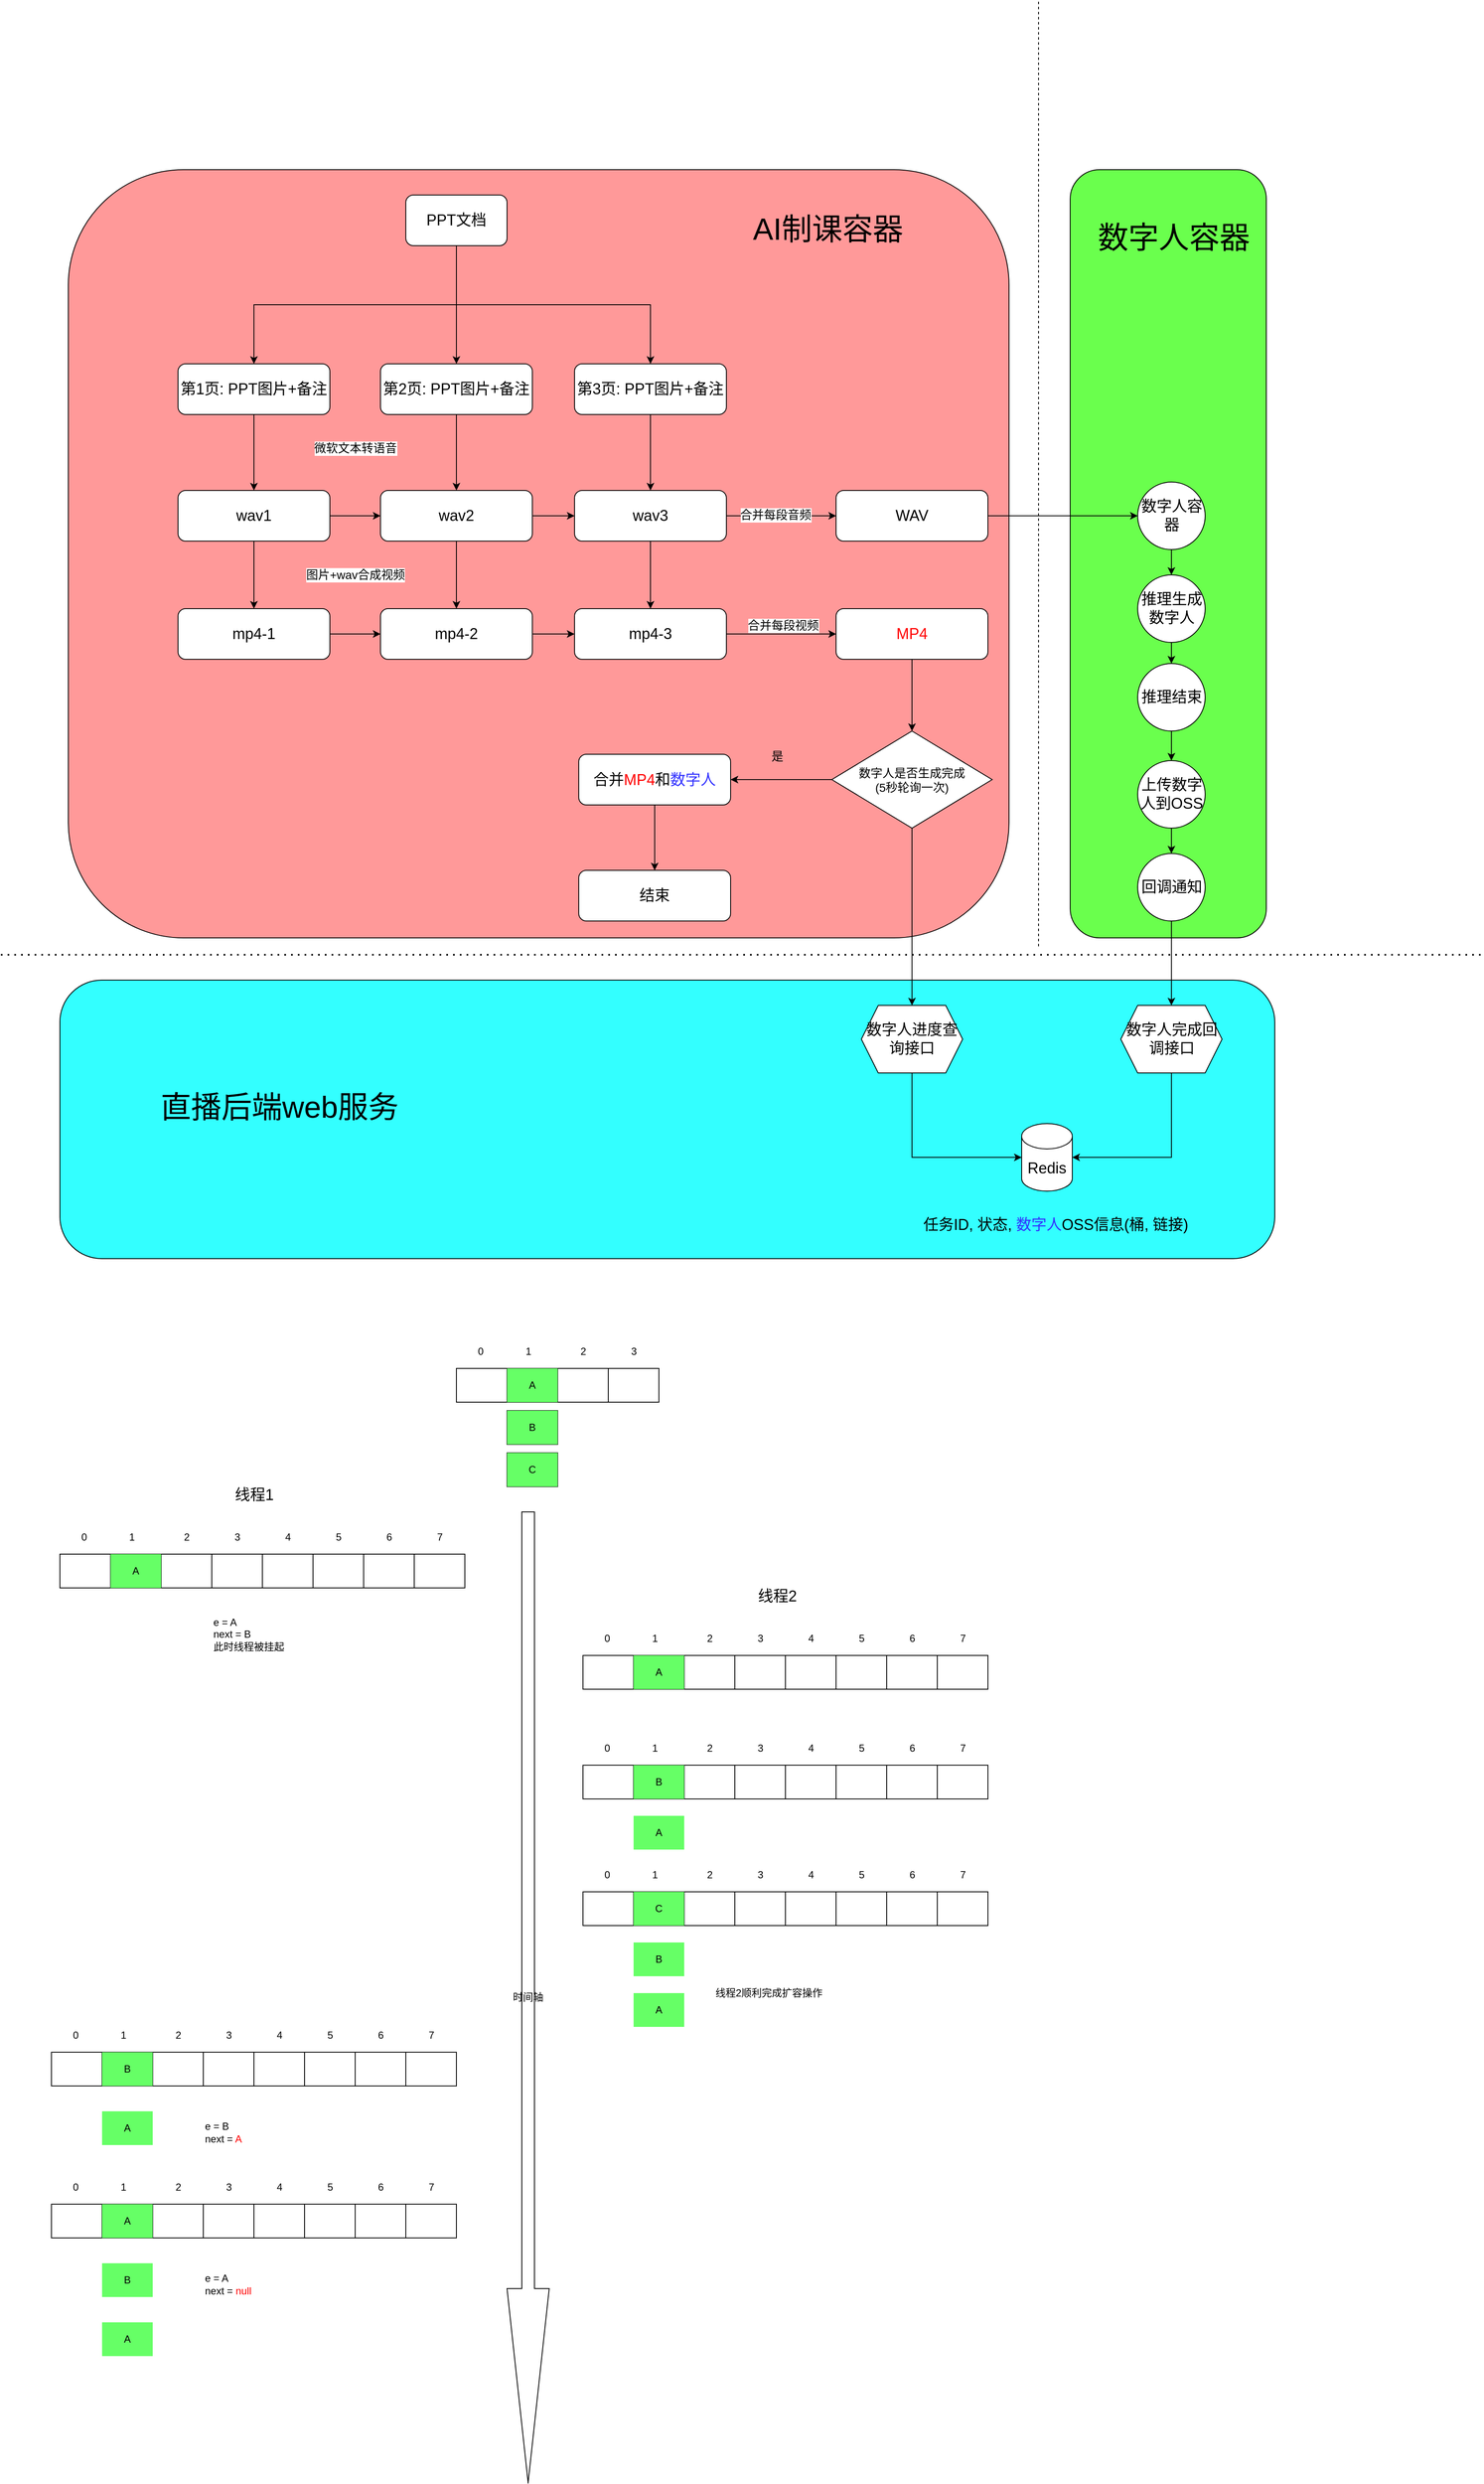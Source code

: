 <mxfile version="21.6.8" type="github">
  <diagram id="j4JEobw6PDeKN6bz4soK" name="Page-1">
    <mxGraphModel dx="2029" dy="4140" grid="1" gridSize="10" guides="1" tooltips="1" connect="1" arrows="1" fold="1" page="1" pageScale="1" pageWidth="2400" pageHeight="3200" math="0" shadow="0">
      <root>
        <mxCell id="0" />
        <mxCell id="1" parent="0" />
        <mxCell id="VPQITxrkUrSo-1fZ0jLL-69" value="" style="rounded=1;whiteSpace=wrap;html=1;fillColor=#FF9999;" vertex="1" parent="1">
          <mxGeometry x="210" y="70" width="1115" height="910" as="geometry" />
        </mxCell>
        <mxCell id="VPQITxrkUrSo-1fZ0jLL-68" value="" style="rounded=1;whiteSpace=wrap;html=1;fillColor=#33FFFF;" vertex="1" parent="1">
          <mxGeometry x="200" y="1030" width="1440" height="330" as="geometry" />
        </mxCell>
        <mxCell id="VPQITxrkUrSo-1fZ0jLL-67" value="" style="rounded=1;whiteSpace=wrap;html=1;fillColor=#6AFF4D;" vertex="1" parent="1">
          <mxGeometry x="1397.5" y="70" width="232.5" height="910" as="geometry" />
        </mxCell>
        <mxCell id="uhOFgndSlnHwtFkDoOkq-1" value="" style="shape=table;html=1;whiteSpace=wrap;startSize=0;container=1;collapsible=0;childLayout=tableLayout;" parent="1" vertex="1">
          <mxGeometry x="670" y="1490" width="240" height="40" as="geometry" />
        </mxCell>
        <mxCell id="uhOFgndSlnHwtFkDoOkq-2" value="" style="shape=partialRectangle;html=1;whiteSpace=wrap;collapsible=0;dropTarget=0;pointerEvents=0;fillColor=none;top=0;left=0;bottom=0;right=0;points=[[0,0.5],[1,0.5]];portConstraint=eastwest;" parent="uhOFgndSlnHwtFkDoOkq-1" vertex="1">
          <mxGeometry width="240" height="40" as="geometry" />
        </mxCell>
        <mxCell id="uhOFgndSlnHwtFkDoOkq-3" value="" style="shape=partialRectangle;html=1;whiteSpace=wrap;connectable=0;overflow=hidden;fillColor=none;top=0;left=0;bottom=0;right=0;" parent="uhOFgndSlnHwtFkDoOkq-2" vertex="1">
          <mxGeometry width="60" height="40" as="geometry" />
        </mxCell>
        <mxCell id="uhOFgndSlnHwtFkDoOkq-4" value="A" style="shape=partialRectangle;html=1;whiteSpace=wrap;connectable=0;overflow=hidden;fillColor=#66FF66;top=0;left=0;bottom=0;right=0;" parent="uhOFgndSlnHwtFkDoOkq-2" vertex="1">
          <mxGeometry x="60" width="60" height="40" as="geometry" />
        </mxCell>
        <mxCell id="uhOFgndSlnHwtFkDoOkq-5" value="" style="shape=partialRectangle;html=1;whiteSpace=wrap;connectable=0;overflow=hidden;fillColor=none;top=0;left=0;bottom=0;right=0;" parent="uhOFgndSlnHwtFkDoOkq-2" vertex="1">
          <mxGeometry x="120" width="60" height="40" as="geometry" />
        </mxCell>
        <mxCell id="uhOFgndSlnHwtFkDoOkq-15" style="shape=partialRectangle;html=1;whiteSpace=wrap;connectable=0;overflow=hidden;fillColor=none;top=0;left=0;bottom=0;right=0;" parent="uhOFgndSlnHwtFkDoOkq-2" vertex="1">
          <mxGeometry x="180" width="60" height="40" as="geometry" />
        </mxCell>
        <mxCell id="uhOFgndSlnHwtFkDoOkq-23" value="0&amp;nbsp;" style="text;html=1;align=center;verticalAlign=middle;resizable=0;points=[];autosize=1;strokeColor=none;" parent="1" vertex="1">
          <mxGeometry x="685" y="1460" width="30" height="20" as="geometry" />
        </mxCell>
        <mxCell id="uhOFgndSlnHwtFkDoOkq-25" value="1" style="text;html=1;align=center;verticalAlign=middle;resizable=0;points=[];autosize=1;strokeColor=none;" parent="1" vertex="1">
          <mxGeometry x="745" y="1460" width="20" height="20" as="geometry" />
        </mxCell>
        <mxCell id="uhOFgndSlnHwtFkDoOkq-26" value="2" style="text;html=1;align=center;verticalAlign=middle;resizable=0;points=[];autosize=1;strokeColor=none;" parent="1" vertex="1">
          <mxGeometry x="810" y="1460" width="20" height="20" as="geometry" />
        </mxCell>
        <mxCell id="uhOFgndSlnHwtFkDoOkq-27" value="3" style="text;html=1;align=center;verticalAlign=middle;resizable=0;points=[];autosize=1;strokeColor=none;" parent="1" vertex="1">
          <mxGeometry x="870" y="1460" width="20" height="20" as="geometry" />
        </mxCell>
        <mxCell id="uhOFgndSlnHwtFkDoOkq-28" value="" style="shape=table;html=1;whiteSpace=wrap;startSize=0;container=1;collapsible=0;childLayout=tableLayout;" parent="1" vertex="1">
          <mxGeometry x="730" y="1540" width="60" height="40" as="geometry" />
        </mxCell>
        <mxCell id="uhOFgndSlnHwtFkDoOkq-29" value="" style="shape=partialRectangle;html=1;whiteSpace=wrap;collapsible=0;dropTarget=0;pointerEvents=0;fillColor=none;top=0;left=0;bottom=0;right=0;points=[[0,0.5],[1,0.5]];portConstraint=eastwest;" parent="uhOFgndSlnHwtFkDoOkq-28" vertex="1">
          <mxGeometry width="60" height="40" as="geometry" />
        </mxCell>
        <mxCell id="uhOFgndSlnHwtFkDoOkq-31" value="B" style="shape=partialRectangle;html=1;whiteSpace=wrap;connectable=0;overflow=hidden;fillColor=#66FF66;top=0;left=0;bottom=0;right=0;" parent="uhOFgndSlnHwtFkDoOkq-29" vertex="1">
          <mxGeometry width="60" height="40" as="geometry">
            <mxRectangle width="60" height="40" as="alternateBounds" />
          </mxGeometry>
        </mxCell>
        <mxCell id="uhOFgndSlnHwtFkDoOkq-34" value="" style="shape=table;html=1;whiteSpace=wrap;startSize=0;container=1;collapsible=0;childLayout=tableLayout;" parent="1" vertex="1">
          <mxGeometry x="730" y="1590" width="60" height="40" as="geometry" />
        </mxCell>
        <mxCell id="uhOFgndSlnHwtFkDoOkq-35" value="" style="shape=partialRectangle;html=1;whiteSpace=wrap;collapsible=0;dropTarget=0;pointerEvents=0;fillColor=none;top=0;left=0;bottom=0;right=0;points=[[0,0.5],[1,0.5]];portConstraint=eastwest;" parent="uhOFgndSlnHwtFkDoOkq-34" vertex="1">
          <mxGeometry width="60" height="40" as="geometry" />
        </mxCell>
        <mxCell id="uhOFgndSlnHwtFkDoOkq-36" value="C" style="shape=partialRectangle;html=1;whiteSpace=wrap;connectable=0;overflow=hidden;fillColor=#66FF66;top=0;left=0;bottom=0;right=0;" parent="uhOFgndSlnHwtFkDoOkq-35" vertex="1">
          <mxGeometry width="60" height="40" as="geometry">
            <mxRectangle width="60" height="40" as="alternateBounds" />
          </mxGeometry>
        </mxCell>
        <mxCell id="uhOFgndSlnHwtFkDoOkq-37" value="" style="shape=table;html=1;whiteSpace=wrap;startSize=0;container=1;collapsible=0;childLayout=tableLayout;" parent="1" vertex="1">
          <mxGeometry x="200" y="1710" width="240" height="40" as="geometry" />
        </mxCell>
        <mxCell id="uhOFgndSlnHwtFkDoOkq-38" value="" style="shape=partialRectangle;html=1;whiteSpace=wrap;collapsible=0;dropTarget=0;pointerEvents=0;fillColor=none;top=0;left=0;bottom=0;right=0;points=[[0,0.5],[1,0.5]];portConstraint=eastwest;" parent="uhOFgndSlnHwtFkDoOkq-37" vertex="1">
          <mxGeometry width="240" height="40" as="geometry" />
        </mxCell>
        <mxCell id="uhOFgndSlnHwtFkDoOkq-39" value="" style="shape=partialRectangle;html=1;whiteSpace=wrap;connectable=0;overflow=hidden;fillColor=none;top=0;left=0;bottom=0;right=0;" parent="uhOFgndSlnHwtFkDoOkq-38" vertex="1">
          <mxGeometry width="60" height="40" as="geometry">
            <mxRectangle width="60" height="40" as="alternateBounds" />
          </mxGeometry>
        </mxCell>
        <mxCell id="uhOFgndSlnHwtFkDoOkq-40" value="A" style="shape=partialRectangle;html=1;whiteSpace=wrap;connectable=0;overflow=hidden;fillColor=#66FF66;top=0;left=0;bottom=0;right=0;" parent="uhOFgndSlnHwtFkDoOkq-38" vertex="1">
          <mxGeometry x="60" width="60" height="40" as="geometry">
            <mxRectangle width="60" height="40" as="alternateBounds" />
          </mxGeometry>
        </mxCell>
        <mxCell id="uhOFgndSlnHwtFkDoOkq-41" value="" style="shape=partialRectangle;html=1;whiteSpace=wrap;connectable=0;overflow=hidden;fillColor=none;top=0;left=0;bottom=0;right=0;" parent="uhOFgndSlnHwtFkDoOkq-38" vertex="1">
          <mxGeometry x="120" width="60" height="40" as="geometry">
            <mxRectangle width="60" height="40" as="alternateBounds" />
          </mxGeometry>
        </mxCell>
        <mxCell id="uhOFgndSlnHwtFkDoOkq-42" style="shape=partialRectangle;html=1;whiteSpace=wrap;connectable=0;overflow=hidden;fillColor=none;top=0;left=0;bottom=0;right=0;" parent="uhOFgndSlnHwtFkDoOkq-38" vertex="1">
          <mxGeometry x="180" width="60" height="40" as="geometry">
            <mxRectangle width="60" height="40" as="alternateBounds" />
          </mxGeometry>
        </mxCell>
        <mxCell id="uhOFgndSlnHwtFkDoOkq-43" value="0&amp;nbsp;" style="text;html=1;align=center;verticalAlign=middle;resizable=0;points=[];autosize=1;strokeColor=none;" parent="1" vertex="1">
          <mxGeometry x="215" y="1680" width="30" height="20" as="geometry" />
        </mxCell>
        <mxCell id="uhOFgndSlnHwtFkDoOkq-44" value="1" style="text;html=1;align=center;verticalAlign=middle;resizable=0;points=[];autosize=1;strokeColor=none;" parent="1" vertex="1">
          <mxGeometry x="275" y="1680" width="20" height="20" as="geometry" />
        </mxCell>
        <mxCell id="uhOFgndSlnHwtFkDoOkq-45" value="2" style="text;html=1;align=center;verticalAlign=middle;resizable=0;points=[];autosize=1;strokeColor=none;" parent="1" vertex="1">
          <mxGeometry x="340" y="1680" width="20" height="20" as="geometry" />
        </mxCell>
        <mxCell id="uhOFgndSlnHwtFkDoOkq-46" value="3" style="text;html=1;align=center;verticalAlign=middle;resizable=0;points=[];autosize=1;strokeColor=none;" parent="1" vertex="1">
          <mxGeometry x="400" y="1680" width="20" height="20" as="geometry" />
        </mxCell>
        <mxCell id="uhOFgndSlnHwtFkDoOkq-53" value="" style="shape=table;html=1;whiteSpace=wrap;startSize=0;container=1;collapsible=0;childLayout=tableLayout;fillColor=#FFFFFF;" parent="1" vertex="1">
          <mxGeometry x="440" y="1710" width="240" height="40" as="geometry" />
        </mxCell>
        <mxCell id="uhOFgndSlnHwtFkDoOkq-54" value="" style="shape=partialRectangle;html=1;whiteSpace=wrap;collapsible=0;dropTarget=0;pointerEvents=0;fillColor=none;top=0;left=0;bottom=0;right=0;points=[[0,0.5],[1,0.5]];portConstraint=eastwest;" parent="uhOFgndSlnHwtFkDoOkq-53" vertex="1">
          <mxGeometry width="240" height="40" as="geometry" />
        </mxCell>
        <mxCell id="uhOFgndSlnHwtFkDoOkq-63" style="shape=partialRectangle;html=1;whiteSpace=wrap;connectable=0;overflow=hidden;fillColor=none;top=0;left=0;bottom=0;right=0;" parent="uhOFgndSlnHwtFkDoOkq-54" vertex="1">
          <mxGeometry width="60" height="40" as="geometry">
            <mxRectangle width="60" height="40" as="alternateBounds" />
          </mxGeometry>
        </mxCell>
        <mxCell id="uhOFgndSlnHwtFkDoOkq-55" value="" style="shape=partialRectangle;html=1;whiteSpace=wrap;connectable=0;overflow=hidden;fillColor=none;top=0;left=0;bottom=0;right=0;" parent="uhOFgndSlnHwtFkDoOkq-54" vertex="1">
          <mxGeometry x="60" width="60" height="40" as="geometry">
            <mxRectangle width="60" height="40" as="alternateBounds" />
          </mxGeometry>
        </mxCell>
        <mxCell id="uhOFgndSlnHwtFkDoOkq-57" value="" style="shape=partialRectangle;html=1;whiteSpace=wrap;connectable=0;overflow=hidden;fillColor=none;top=0;left=0;bottom=0;right=0;" parent="uhOFgndSlnHwtFkDoOkq-54" vertex="1">
          <mxGeometry x="120" width="60" height="40" as="geometry">
            <mxRectangle width="60" height="40" as="alternateBounds" />
          </mxGeometry>
        </mxCell>
        <mxCell id="uhOFgndSlnHwtFkDoOkq-58" style="shape=partialRectangle;html=1;whiteSpace=wrap;connectable=0;overflow=hidden;fillColor=none;top=0;left=0;bottom=0;right=0;" parent="uhOFgndSlnHwtFkDoOkq-54" vertex="1">
          <mxGeometry x="180" width="60" height="40" as="geometry">
            <mxRectangle width="60" height="40" as="alternateBounds" />
          </mxGeometry>
        </mxCell>
        <mxCell id="uhOFgndSlnHwtFkDoOkq-59" value="4" style="text;html=1;align=center;verticalAlign=middle;resizable=0;points=[];autosize=1;strokeColor=none;" parent="1" vertex="1">
          <mxGeometry x="460" y="1680" width="20" height="20" as="geometry" />
        </mxCell>
        <mxCell id="uhOFgndSlnHwtFkDoOkq-60" value="5" style="text;html=1;align=center;verticalAlign=middle;resizable=0;points=[];autosize=1;strokeColor=none;" parent="1" vertex="1">
          <mxGeometry x="520" y="1680" width="20" height="20" as="geometry" />
        </mxCell>
        <mxCell id="uhOFgndSlnHwtFkDoOkq-61" value="6" style="text;html=1;align=center;verticalAlign=middle;resizable=0;points=[];autosize=1;strokeColor=none;" parent="1" vertex="1">
          <mxGeometry x="580" y="1680" width="20" height="20" as="geometry" />
        </mxCell>
        <mxCell id="uhOFgndSlnHwtFkDoOkq-62" value="7" style="text;html=1;align=center;verticalAlign=middle;resizable=0;points=[];autosize=1;strokeColor=none;" parent="1" vertex="1">
          <mxGeometry x="640" y="1680" width="20" height="20" as="geometry" />
        </mxCell>
        <mxCell id="uhOFgndSlnHwtFkDoOkq-64" value="&lt;font style=&quot;font-size: 18px&quot;&gt;线程1&lt;/font&gt;" style="text;html=1;align=center;verticalAlign=middle;resizable=0;points=[];autosize=1;strokeColor=none;" parent="1" vertex="1">
          <mxGeometry x="400" y="1630" width="60" height="20" as="geometry" />
        </mxCell>
        <mxCell id="uhOFgndSlnHwtFkDoOkq-65" value="e = A&lt;br&gt;next = B&lt;br&gt;此时线程被挂起" style="text;html=1;align=left;verticalAlign=middle;resizable=0;points=[];autosize=1;strokeColor=none;" parent="1" vertex="1">
          <mxGeometry x="380" y="1780" width="100" height="50" as="geometry" />
        </mxCell>
        <mxCell id="uhOFgndSlnHwtFkDoOkq-66" value="" style="shape=table;html=1;whiteSpace=wrap;startSize=0;container=1;collapsible=0;childLayout=tableLayout;" parent="1" vertex="1">
          <mxGeometry x="820" y="1830" width="240" height="40" as="geometry" />
        </mxCell>
        <mxCell id="uhOFgndSlnHwtFkDoOkq-67" value="" style="shape=partialRectangle;html=1;whiteSpace=wrap;collapsible=0;dropTarget=0;pointerEvents=0;fillColor=none;top=0;left=0;bottom=0;right=0;points=[[0,0.5],[1,0.5]];portConstraint=eastwest;" parent="uhOFgndSlnHwtFkDoOkq-66" vertex="1">
          <mxGeometry width="240" height="40" as="geometry" />
        </mxCell>
        <mxCell id="uhOFgndSlnHwtFkDoOkq-68" value="" style="shape=partialRectangle;html=1;whiteSpace=wrap;connectable=0;overflow=hidden;fillColor=none;top=0;left=0;bottom=0;right=0;" parent="uhOFgndSlnHwtFkDoOkq-67" vertex="1">
          <mxGeometry width="60" height="40" as="geometry">
            <mxRectangle width="60" height="40" as="alternateBounds" />
          </mxGeometry>
        </mxCell>
        <mxCell id="uhOFgndSlnHwtFkDoOkq-69" value="A" style="shape=partialRectangle;html=1;whiteSpace=wrap;connectable=0;overflow=hidden;fillColor=#66FF66;top=0;left=0;bottom=0;right=0;" parent="uhOFgndSlnHwtFkDoOkq-67" vertex="1">
          <mxGeometry x="60" width="60" height="40" as="geometry">
            <mxRectangle width="60" height="40" as="alternateBounds" />
          </mxGeometry>
        </mxCell>
        <mxCell id="uhOFgndSlnHwtFkDoOkq-70" value="" style="shape=partialRectangle;html=1;whiteSpace=wrap;connectable=0;overflow=hidden;fillColor=none;top=0;left=0;bottom=0;right=0;" parent="uhOFgndSlnHwtFkDoOkq-67" vertex="1">
          <mxGeometry x="120" width="60" height="40" as="geometry">
            <mxRectangle width="60" height="40" as="alternateBounds" />
          </mxGeometry>
        </mxCell>
        <mxCell id="uhOFgndSlnHwtFkDoOkq-71" style="shape=partialRectangle;html=1;whiteSpace=wrap;connectable=0;overflow=hidden;fillColor=none;top=0;left=0;bottom=0;right=0;" parent="uhOFgndSlnHwtFkDoOkq-67" vertex="1">
          <mxGeometry x="180" width="60" height="40" as="geometry">
            <mxRectangle width="60" height="40" as="alternateBounds" />
          </mxGeometry>
        </mxCell>
        <mxCell id="uhOFgndSlnHwtFkDoOkq-72" value="0&amp;nbsp;" style="text;html=1;align=center;verticalAlign=middle;resizable=0;points=[];autosize=1;strokeColor=none;" parent="1" vertex="1">
          <mxGeometry x="835" y="1800" width="30" height="20" as="geometry" />
        </mxCell>
        <mxCell id="uhOFgndSlnHwtFkDoOkq-73" value="1" style="text;html=1;align=center;verticalAlign=middle;resizable=0;points=[];autosize=1;strokeColor=none;" parent="1" vertex="1">
          <mxGeometry x="895" y="1800" width="20" height="20" as="geometry" />
        </mxCell>
        <mxCell id="uhOFgndSlnHwtFkDoOkq-74" value="2" style="text;html=1;align=center;verticalAlign=middle;resizable=0;points=[];autosize=1;strokeColor=none;" parent="1" vertex="1">
          <mxGeometry x="960" y="1800" width="20" height="20" as="geometry" />
        </mxCell>
        <mxCell id="uhOFgndSlnHwtFkDoOkq-75" value="3" style="text;html=1;align=center;verticalAlign=middle;resizable=0;points=[];autosize=1;strokeColor=none;" parent="1" vertex="1">
          <mxGeometry x="1020" y="1800" width="20" height="20" as="geometry" />
        </mxCell>
        <mxCell id="uhOFgndSlnHwtFkDoOkq-76" value="" style="shape=table;html=1;whiteSpace=wrap;startSize=0;container=1;collapsible=0;childLayout=tableLayout;fillColor=#FFFFFF;" parent="1" vertex="1">
          <mxGeometry x="1060" y="1830" width="240" height="40" as="geometry" />
        </mxCell>
        <mxCell id="uhOFgndSlnHwtFkDoOkq-77" value="" style="shape=partialRectangle;html=1;whiteSpace=wrap;collapsible=0;dropTarget=0;pointerEvents=0;fillColor=none;top=0;left=0;bottom=0;right=0;points=[[0,0.5],[1,0.5]];portConstraint=eastwest;" parent="uhOFgndSlnHwtFkDoOkq-76" vertex="1">
          <mxGeometry width="240" height="40" as="geometry" />
        </mxCell>
        <mxCell id="uhOFgndSlnHwtFkDoOkq-78" style="shape=partialRectangle;html=1;whiteSpace=wrap;connectable=0;overflow=hidden;fillColor=none;top=0;left=0;bottom=0;right=0;" parent="uhOFgndSlnHwtFkDoOkq-77" vertex="1">
          <mxGeometry width="60" height="40" as="geometry">
            <mxRectangle width="60" height="40" as="alternateBounds" />
          </mxGeometry>
        </mxCell>
        <mxCell id="uhOFgndSlnHwtFkDoOkq-79" value="" style="shape=partialRectangle;html=1;whiteSpace=wrap;connectable=0;overflow=hidden;fillColor=none;top=0;left=0;bottom=0;right=0;" parent="uhOFgndSlnHwtFkDoOkq-77" vertex="1">
          <mxGeometry x="60" width="60" height="40" as="geometry">
            <mxRectangle width="60" height="40" as="alternateBounds" />
          </mxGeometry>
        </mxCell>
        <mxCell id="uhOFgndSlnHwtFkDoOkq-80" value="" style="shape=partialRectangle;html=1;whiteSpace=wrap;connectable=0;overflow=hidden;fillColor=none;top=0;left=0;bottom=0;right=0;" parent="uhOFgndSlnHwtFkDoOkq-77" vertex="1">
          <mxGeometry x="120" width="60" height="40" as="geometry">
            <mxRectangle width="60" height="40" as="alternateBounds" />
          </mxGeometry>
        </mxCell>
        <mxCell id="uhOFgndSlnHwtFkDoOkq-81" style="shape=partialRectangle;html=1;whiteSpace=wrap;connectable=0;overflow=hidden;fillColor=none;top=0;left=0;bottom=0;right=0;" parent="uhOFgndSlnHwtFkDoOkq-77" vertex="1">
          <mxGeometry x="180" width="60" height="40" as="geometry">
            <mxRectangle width="60" height="40" as="alternateBounds" />
          </mxGeometry>
        </mxCell>
        <mxCell id="uhOFgndSlnHwtFkDoOkq-82" value="4" style="text;html=1;align=center;verticalAlign=middle;resizable=0;points=[];autosize=1;strokeColor=none;" parent="1" vertex="1">
          <mxGeometry x="1080" y="1800" width="20" height="20" as="geometry" />
        </mxCell>
        <mxCell id="uhOFgndSlnHwtFkDoOkq-83" value="5" style="text;html=1;align=center;verticalAlign=middle;resizable=0;points=[];autosize=1;strokeColor=none;" parent="1" vertex="1">
          <mxGeometry x="1140" y="1800" width="20" height="20" as="geometry" />
        </mxCell>
        <mxCell id="uhOFgndSlnHwtFkDoOkq-84" value="6" style="text;html=1;align=center;verticalAlign=middle;resizable=0;points=[];autosize=1;strokeColor=none;" parent="1" vertex="1">
          <mxGeometry x="1200" y="1800" width="20" height="20" as="geometry" />
        </mxCell>
        <mxCell id="uhOFgndSlnHwtFkDoOkq-85" value="7" style="text;html=1;align=center;verticalAlign=middle;resizable=0;points=[];autosize=1;strokeColor=none;" parent="1" vertex="1">
          <mxGeometry x="1260" y="1800" width="20" height="20" as="geometry" />
        </mxCell>
        <mxCell id="uhOFgndSlnHwtFkDoOkq-86" value="&lt;font style=&quot;font-size: 18px&quot;&gt;线程2&lt;/font&gt;" style="text;html=1;align=center;verticalAlign=middle;resizable=0;points=[];autosize=1;strokeColor=none;" parent="1" vertex="1">
          <mxGeometry x="1020" y="1750" width="60" height="20" as="geometry" />
        </mxCell>
        <mxCell id="uhOFgndSlnHwtFkDoOkq-88" value="" style="shape=table;html=1;whiteSpace=wrap;startSize=0;container=1;collapsible=0;childLayout=tableLayout;" parent="1" vertex="1">
          <mxGeometry x="820" y="1960" width="240" height="40" as="geometry" />
        </mxCell>
        <mxCell id="uhOFgndSlnHwtFkDoOkq-89" value="" style="shape=partialRectangle;html=1;whiteSpace=wrap;collapsible=0;dropTarget=0;pointerEvents=0;fillColor=none;top=0;left=0;bottom=0;right=0;points=[[0,0.5],[1,0.5]];portConstraint=eastwest;" parent="uhOFgndSlnHwtFkDoOkq-88" vertex="1">
          <mxGeometry width="240" height="40" as="geometry" />
        </mxCell>
        <mxCell id="uhOFgndSlnHwtFkDoOkq-90" value="" style="shape=partialRectangle;html=1;whiteSpace=wrap;connectable=0;overflow=hidden;fillColor=none;top=0;left=0;bottom=0;right=0;" parent="uhOFgndSlnHwtFkDoOkq-89" vertex="1">
          <mxGeometry width="60" height="40" as="geometry">
            <mxRectangle width="60" height="40" as="alternateBounds" />
          </mxGeometry>
        </mxCell>
        <mxCell id="uhOFgndSlnHwtFkDoOkq-91" value="B" style="shape=partialRectangle;html=1;whiteSpace=wrap;connectable=0;overflow=hidden;fillColor=#66FF66;top=0;left=0;bottom=0;right=0;" parent="uhOFgndSlnHwtFkDoOkq-89" vertex="1">
          <mxGeometry x="60" width="60" height="40" as="geometry">
            <mxRectangle width="60" height="40" as="alternateBounds" />
          </mxGeometry>
        </mxCell>
        <mxCell id="uhOFgndSlnHwtFkDoOkq-92" value="" style="shape=partialRectangle;html=1;whiteSpace=wrap;connectable=0;overflow=hidden;fillColor=none;top=0;left=0;bottom=0;right=0;" parent="uhOFgndSlnHwtFkDoOkq-89" vertex="1">
          <mxGeometry x="120" width="60" height="40" as="geometry">
            <mxRectangle width="60" height="40" as="alternateBounds" />
          </mxGeometry>
        </mxCell>
        <mxCell id="uhOFgndSlnHwtFkDoOkq-93" style="shape=partialRectangle;html=1;whiteSpace=wrap;connectable=0;overflow=hidden;fillColor=none;top=0;left=0;bottom=0;right=0;" parent="uhOFgndSlnHwtFkDoOkq-89" vertex="1">
          <mxGeometry x="180" width="60" height="40" as="geometry">
            <mxRectangle width="60" height="40" as="alternateBounds" />
          </mxGeometry>
        </mxCell>
        <mxCell id="uhOFgndSlnHwtFkDoOkq-94" value="0&amp;nbsp;" style="text;html=1;align=center;verticalAlign=middle;resizable=0;points=[];autosize=1;strokeColor=none;" parent="1" vertex="1">
          <mxGeometry x="835" y="1930" width="30" height="20" as="geometry" />
        </mxCell>
        <mxCell id="uhOFgndSlnHwtFkDoOkq-95" value="1" style="text;html=1;align=center;verticalAlign=middle;resizable=0;points=[];autosize=1;strokeColor=none;" parent="1" vertex="1">
          <mxGeometry x="895" y="1930" width="20" height="20" as="geometry" />
        </mxCell>
        <mxCell id="uhOFgndSlnHwtFkDoOkq-96" value="2" style="text;html=1;align=center;verticalAlign=middle;resizable=0;points=[];autosize=1;strokeColor=none;" parent="1" vertex="1">
          <mxGeometry x="960" y="1930" width="20" height="20" as="geometry" />
        </mxCell>
        <mxCell id="uhOFgndSlnHwtFkDoOkq-97" value="3" style="text;html=1;align=center;verticalAlign=middle;resizable=0;points=[];autosize=1;strokeColor=none;" parent="1" vertex="1">
          <mxGeometry x="1020" y="1930" width="20" height="20" as="geometry" />
        </mxCell>
        <mxCell id="uhOFgndSlnHwtFkDoOkq-98" value="" style="shape=table;html=1;whiteSpace=wrap;startSize=0;container=1;collapsible=0;childLayout=tableLayout;fillColor=#FFFFFF;" parent="1" vertex="1">
          <mxGeometry x="1060" y="1960" width="240" height="40" as="geometry" />
        </mxCell>
        <mxCell id="uhOFgndSlnHwtFkDoOkq-99" value="" style="shape=partialRectangle;html=1;whiteSpace=wrap;collapsible=0;dropTarget=0;pointerEvents=0;fillColor=none;top=0;left=0;bottom=0;right=0;points=[[0,0.5],[1,0.5]];portConstraint=eastwest;" parent="uhOFgndSlnHwtFkDoOkq-98" vertex="1">
          <mxGeometry width="240" height="40" as="geometry" />
        </mxCell>
        <mxCell id="uhOFgndSlnHwtFkDoOkq-100" style="shape=partialRectangle;html=1;whiteSpace=wrap;connectable=0;overflow=hidden;fillColor=none;top=0;left=0;bottom=0;right=0;" parent="uhOFgndSlnHwtFkDoOkq-99" vertex="1">
          <mxGeometry width="60" height="40" as="geometry">
            <mxRectangle width="60" height="40" as="alternateBounds" />
          </mxGeometry>
        </mxCell>
        <mxCell id="uhOFgndSlnHwtFkDoOkq-101" value="" style="shape=partialRectangle;html=1;whiteSpace=wrap;connectable=0;overflow=hidden;fillColor=none;top=0;left=0;bottom=0;right=0;" parent="uhOFgndSlnHwtFkDoOkq-99" vertex="1">
          <mxGeometry x="60" width="60" height="40" as="geometry">
            <mxRectangle width="60" height="40" as="alternateBounds" />
          </mxGeometry>
        </mxCell>
        <mxCell id="uhOFgndSlnHwtFkDoOkq-102" value="" style="shape=partialRectangle;html=1;whiteSpace=wrap;connectable=0;overflow=hidden;fillColor=none;top=0;left=0;bottom=0;right=0;" parent="uhOFgndSlnHwtFkDoOkq-99" vertex="1">
          <mxGeometry x="120" width="60" height="40" as="geometry">
            <mxRectangle width="60" height="40" as="alternateBounds" />
          </mxGeometry>
        </mxCell>
        <mxCell id="uhOFgndSlnHwtFkDoOkq-103" style="shape=partialRectangle;html=1;whiteSpace=wrap;connectable=0;overflow=hidden;fillColor=none;top=0;left=0;bottom=0;right=0;" parent="uhOFgndSlnHwtFkDoOkq-99" vertex="1">
          <mxGeometry x="180" width="60" height="40" as="geometry">
            <mxRectangle width="60" height="40" as="alternateBounds" />
          </mxGeometry>
        </mxCell>
        <mxCell id="uhOFgndSlnHwtFkDoOkq-104" value="4" style="text;html=1;align=center;verticalAlign=middle;resizable=0;points=[];autosize=1;strokeColor=none;" parent="1" vertex="1">
          <mxGeometry x="1080" y="1930" width="20" height="20" as="geometry" />
        </mxCell>
        <mxCell id="uhOFgndSlnHwtFkDoOkq-105" value="5" style="text;html=1;align=center;verticalAlign=middle;resizable=0;points=[];autosize=1;strokeColor=none;" parent="1" vertex="1">
          <mxGeometry x="1140" y="1930" width="20" height="20" as="geometry" />
        </mxCell>
        <mxCell id="uhOFgndSlnHwtFkDoOkq-106" value="6" style="text;html=1;align=center;verticalAlign=middle;resizable=0;points=[];autosize=1;strokeColor=none;" parent="1" vertex="1">
          <mxGeometry x="1200" y="1930" width="20" height="20" as="geometry" />
        </mxCell>
        <mxCell id="uhOFgndSlnHwtFkDoOkq-107" value="7" style="text;html=1;align=center;verticalAlign=middle;resizable=0;points=[];autosize=1;strokeColor=none;" parent="1" vertex="1">
          <mxGeometry x="1260" y="1930" width="20" height="20" as="geometry" />
        </mxCell>
        <mxCell id="uhOFgndSlnHwtFkDoOkq-108" value="A" style="shape=partialRectangle;html=1;whiteSpace=wrap;connectable=0;overflow=hidden;fillColor=#66FF66;top=0;left=0;bottom=0;right=0;" parent="1" vertex="1">
          <mxGeometry x="880" y="2020" width="60" height="40" as="geometry" />
        </mxCell>
        <mxCell id="7NxoolZ8_2SIPh7y6srG-2" value="" style="shape=table;html=1;whiteSpace=wrap;startSize=0;container=1;collapsible=0;childLayout=tableLayout;" parent="1" vertex="1">
          <mxGeometry x="820" y="2110" width="240" height="40" as="geometry" />
        </mxCell>
        <mxCell id="7NxoolZ8_2SIPh7y6srG-3" value="" style="shape=partialRectangle;html=1;whiteSpace=wrap;collapsible=0;dropTarget=0;pointerEvents=0;fillColor=none;top=0;left=0;bottom=0;right=0;points=[[0,0.5],[1,0.5]];portConstraint=eastwest;" parent="7NxoolZ8_2SIPh7y6srG-2" vertex="1">
          <mxGeometry width="240" height="40" as="geometry" />
        </mxCell>
        <mxCell id="7NxoolZ8_2SIPh7y6srG-4" value="" style="shape=partialRectangle;html=1;whiteSpace=wrap;connectable=0;overflow=hidden;fillColor=none;top=0;left=0;bottom=0;right=0;" parent="7NxoolZ8_2SIPh7y6srG-3" vertex="1">
          <mxGeometry width="60" height="40" as="geometry">
            <mxRectangle width="60" height="40" as="alternateBounds" />
          </mxGeometry>
        </mxCell>
        <mxCell id="7NxoolZ8_2SIPh7y6srG-5" value="C" style="shape=partialRectangle;html=1;whiteSpace=wrap;connectable=0;overflow=hidden;fillColor=#66FF66;top=0;left=0;bottom=0;right=0;" parent="7NxoolZ8_2SIPh7y6srG-3" vertex="1">
          <mxGeometry x="60" width="60" height="40" as="geometry">
            <mxRectangle width="60" height="40" as="alternateBounds" />
          </mxGeometry>
        </mxCell>
        <mxCell id="7NxoolZ8_2SIPh7y6srG-6" value="" style="shape=partialRectangle;html=1;whiteSpace=wrap;connectable=0;overflow=hidden;fillColor=none;top=0;left=0;bottom=0;right=0;" parent="7NxoolZ8_2SIPh7y6srG-3" vertex="1">
          <mxGeometry x="120" width="60" height="40" as="geometry">
            <mxRectangle width="60" height="40" as="alternateBounds" />
          </mxGeometry>
        </mxCell>
        <mxCell id="7NxoolZ8_2SIPh7y6srG-7" style="shape=partialRectangle;html=1;whiteSpace=wrap;connectable=0;overflow=hidden;fillColor=none;top=0;left=0;bottom=0;right=0;" parent="7NxoolZ8_2SIPh7y6srG-3" vertex="1">
          <mxGeometry x="180" width="60" height="40" as="geometry">
            <mxRectangle width="60" height="40" as="alternateBounds" />
          </mxGeometry>
        </mxCell>
        <mxCell id="7NxoolZ8_2SIPh7y6srG-8" value="0&amp;nbsp;" style="text;html=1;align=center;verticalAlign=middle;resizable=0;points=[];autosize=1;strokeColor=none;" parent="1" vertex="1">
          <mxGeometry x="835" y="2080" width="30" height="20" as="geometry" />
        </mxCell>
        <mxCell id="7NxoolZ8_2SIPh7y6srG-9" value="1" style="text;html=1;align=center;verticalAlign=middle;resizable=0;points=[];autosize=1;strokeColor=none;" parent="1" vertex="1">
          <mxGeometry x="895" y="2080" width="20" height="20" as="geometry" />
        </mxCell>
        <mxCell id="7NxoolZ8_2SIPh7y6srG-10" value="2" style="text;html=1;align=center;verticalAlign=middle;resizable=0;points=[];autosize=1;strokeColor=none;" parent="1" vertex="1">
          <mxGeometry x="960" y="2080" width="20" height="20" as="geometry" />
        </mxCell>
        <mxCell id="7NxoolZ8_2SIPh7y6srG-11" value="3" style="text;html=1;align=center;verticalAlign=middle;resizable=0;points=[];autosize=1;strokeColor=none;" parent="1" vertex="1">
          <mxGeometry x="1020" y="2080" width="20" height="20" as="geometry" />
        </mxCell>
        <mxCell id="7NxoolZ8_2SIPh7y6srG-12" value="" style="shape=table;html=1;whiteSpace=wrap;startSize=0;container=1;collapsible=0;childLayout=tableLayout;fillColor=#FFFFFF;" parent="1" vertex="1">
          <mxGeometry x="1060" y="2110" width="240" height="40" as="geometry" />
        </mxCell>
        <mxCell id="7NxoolZ8_2SIPh7y6srG-13" value="" style="shape=partialRectangle;html=1;whiteSpace=wrap;collapsible=0;dropTarget=0;pointerEvents=0;fillColor=none;top=0;left=0;bottom=0;right=0;points=[[0,0.5],[1,0.5]];portConstraint=eastwest;" parent="7NxoolZ8_2SIPh7y6srG-12" vertex="1">
          <mxGeometry width="240" height="40" as="geometry" />
        </mxCell>
        <mxCell id="7NxoolZ8_2SIPh7y6srG-14" style="shape=partialRectangle;html=1;whiteSpace=wrap;connectable=0;overflow=hidden;fillColor=none;top=0;left=0;bottom=0;right=0;" parent="7NxoolZ8_2SIPh7y6srG-13" vertex="1">
          <mxGeometry width="60" height="40" as="geometry">
            <mxRectangle width="60" height="40" as="alternateBounds" />
          </mxGeometry>
        </mxCell>
        <mxCell id="7NxoolZ8_2SIPh7y6srG-15" value="" style="shape=partialRectangle;html=1;whiteSpace=wrap;connectable=0;overflow=hidden;fillColor=none;top=0;left=0;bottom=0;right=0;" parent="7NxoolZ8_2SIPh7y6srG-13" vertex="1">
          <mxGeometry x="60" width="60" height="40" as="geometry">
            <mxRectangle width="60" height="40" as="alternateBounds" />
          </mxGeometry>
        </mxCell>
        <mxCell id="7NxoolZ8_2SIPh7y6srG-16" value="" style="shape=partialRectangle;html=1;whiteSpace=wrap;connectable=0;overflow=hidden;fillColor=none;top=0;left=0;bottom=0;right=0;" parent="7NxoolZ8_2SIPh7y6srG-13" vertex="1">
          <mxGeometry x="120" width="60" height="40" as="geometry">
            <mxRectangle width="60" height="40" as="alternateBounds" />
          </mxGeometry>
        </mxCell>
        <mxCell id="7NxoolZ8_2SIPh7y6srG-17" style="shape=partialRectangle;html=1;whiteSpace=wrap;connectable=0;overflow=hidden;fillColor=none;top=0;left=0;bottom=0;right=0;" parent="7NxoolZ8_2SIPh7y6srG-13" vertex="1">
          <mxGeometry x="180" width="60" height="40" as="geometry">
            <mxRectangle width="60" height="40" as="alternateBounds" />
          </mxGeometry>
        </mxCell>
        <mxCell id="7NxoolZ8_2SIPh7y6srG-18" value="4" style="text;html=1;align=center;verticalAlign=middle;resizable=0;points=[];autosize=1;strokeColor=none;" parent="1" vertex="1">
          <mxGeometry x="1080" y="2080" width="20" height="20" as="geometry" />
        </mxCell>
        <mxCell id="7NxoolZ8_2SIPh7y6srG-19" value="5" style="text;html=1;align=center;verticalAlign=middle;resizable=0;points=[];autosize=1;strokeColor=none;" parent="1" vertex="1">
          <mxGeometry x="1140" y="2080" width="20" height="20" as="geometry" />
        </mxCell>
        <mxCell id="7NxoolZ8_2SIPh7y6srG-20" value="6" style="text;html=1;align=center;verticalAlign=middle;resizable=0;points=[];autosize=1;strokeColor=none;" parent="1" vertex="1">
          <mxGeometry x="1200" y="2080" width="20" height="20" as="geometry" />
        </mxCell>
        <mxCell id="7NxoolZ8_2SIPh7y6srG-21" value="7" style="text;html=1;align=center;verticalAlign=middle;resizable=0;points=[];autosize=1;strokeColor=none;" parent="1" vertex="1">
          <mxGeometry x="1260" y="2080" width="20" height="20" as="geometry" />
        </mxCell>
        <mxCell id="7NxoolZ8_2SIPh7y6srG-22" value="B" style="shape=partialRectangle;html=1;whiteSpace=wrap;connectable=0;overflow=hidden;fillColor=#66FF66;top=0;left=0;bottom=0;right=0;" parent="1" vertex="1">
          <mxGeometry x="880" y="2170" width="60" height="40" as="geometry" />
        </mxCell>
        <mxCell id="7NxoolZ8_2SIPh7y6srG-23" value="A" style="shape=partialRectangle;html=1;whiteSpace=wrap;connectable=0;overflow=hidden;fillColor=#66FF66;top=0;left=0;bottom=0;right=0;" parent="1" vertex="1">
          <mxGeometry x="880" y="2230" width="60" height="40" as="geometry" />
        </mxCell>
        <mxCell id="7NxoolZ8_2SIPh7y6srG-24" value="线程2顺利完成扩容操作" style="text;html=1;align=center;verticalAlign=middle;resizable=0;points=[];autosize=1;strokeColor=none;" parent="1" vertex="1">
          <mxGeometry x="970" y="2220" width="140" height="20" as="geometry" />
        </mxCell>
        <mxCell id="7NxoolZ8_2SIPh7y6srG-25" value="" style="shape=table;html=1;whiteSpace=wrap;startSize=0;container=1;collapsible=0;childLayout=tableLayout;" parent="1" vertex="1">
          <mxGeometry x="190" y="2300" width="240" height="40" as="geometry" />
        </mxCell>
        <mxCell id="7NxoolZ8_2SIPh7y6srG-26" value="" style="shape=partialRectangle;html=1;whiteSpace=wrap;collapsible=0;dropTarget=0;pointerEvents=0;fillColor=none;top=0;left=0;bottom=0;right=0;points=[[0,0.5],[1,0.5]];portConstraint=eastwest;" parent="7NxoolZ8_2SIPh7y6srG-25" vertex="1">
          <mxGeometry width="240" height="40" as="geometry" />
        </mxCell>
        <mxCell id="7NxoolZ8_2SIPh7y6srG-27" value="" style="shape=partialRectangle;html=1;whiteSpace=wrap;connectable=0;overflow=hidden;fillColor=none;top=0;left=0;bottom=0;right=0;" parent="7NxoolZ8_2SIPh7y6srG-26" vertex="1">
          <mxGeometry width="60" height="40" as="geometry">
            <mxRectangle width="60" height="40" as="alternateBounds" />
          </mxGeometry>
        </mxCell>
        <mxCell id="7NxoolZ8_2SIPh7y6srG-28" value="B" style="shape=partialRectangle;html=1;whiteSpace=wrap;connectable=0;overflow=hidden;fillColor=#66FF66;top=0;left=0;bottom=0;right=0;" parent="7NxoolZ8_2SIPh7y6srG-26" vertex="1">
          <mxGeometry x="60" width="60" height="40" as="geometry">
            <mxRectangle width="60" height="40" as="alternateBounds" />
          </mxGeometry>
        </mxCell>
        <mxCell id="7NxoolZ8_2SIPh7y6srG-29" value="" style="shape=partialRectangle;html=1;whiteSpace=wrap;connectable=0;overflow=hidden;fillColor=none;top=0;left=0;bottom=0;right=0;" parent="7NxoolZ8_2SIPh7y6srG-26" vertex="1">
          <mxGeometry x="120" width="60" height="40" as="geometry">
            <mxRectangle width="60" height="40" as="alternateBounds" />
          </mxGeometry>
        </mxCell>
        <mxCell id="7NxoolZ8_2SIPh7y6srG-30" style="shape=partialRectangle;html=1;whiteSpace=wrap;connectable=0;overflow=hidden;fillColor=none;top=0;left=0;bottom=0;right=0;" parent="7NxoolZ8_2SIPh7y6srG-26" vertex="1">
          <mxGeometry x="180" width="60" height="40" as="geometry">
            <mxRectangle width="60" height="40" as="alternateBounds" />
          </mxGeometry>
        </mxCell>
        <mxCell id="7NxoolZ8_2SIPh7y6srG-31" value="0&amp;nbsp;" style="text;html=1;align=center;verticalAlign=middle;resizable=0;points=[];autosize=1;strokeColor=none;" parent="1" vertex="1">
          <mxGeometry x="205" y="2270" width="30" height="20" as="geometry" />
        </mxCell>
        <mxCell id="7NxoolZ8_2SIPh7y6srG-32" value="1" style="text;html=1;align=center;verticalAlign=middle;resizable=0;points=[];autosize=1;strokeColor=none;" parent="1" vertex="1">
          <mxGeometry x="265" y="2270" width="20" height="20" as="geometry" />
        </mxCell>
        <mxCell id="7NxoolZ8_2SIPh7y6srG-33" value="2" style="text;html=1;align=center;verticalAlign=middle;resizable=0;points=[];autosize=1;strokeColor=none;" parent="1" vertex="1">
          <mxGeometry x="330" y="2270" width="20" height="20" as="geometry" />
        </mxCell>
        <mxCell id="7NxoolZ8_2SIPh7y6srG-34" value="3" style="text;html=1;align=center;verticalAlign=middle;resizable=0;points=[];autosize=1;strokeColor=none;" parent="1" vertex="1">
          <mxGeometry x="390" y="2270" width="20" height="20" as="geometry" />
        </mxCell>
        <mxCell id="7NxoolZ8_2SIPh7y6srG-35" value="" style="shape=table;html=1;whiteSpace=wrap;startSize=0;container=1;collapsible=0;childLayout=tableLayout;fillColor=#FFFFFF;" parent="1" vertex="1">
          <mxGeometry x="430" y="2300" width="240" height="40" as="geometry" />
        </mxCell>
        <mxCell id="7NxoolZ8_2SIPh7y6srG-36" value="" style="shape=partialRectangle;html=1;whiteSpace=wrap;collapsible=0;dropTarget=0;pointerEvents=0;fillColor=none;top=0;left=0;bottom=0;right=0;points=[[0,0.5],[1,0.5]];portConstraint=eastwest;" parent="7NxoolZ8_2SIPh7y6srG-35" vertex="1">
          <mxGeometry width="240" height="40" as="geometry" />
        </mxCell>
        <mxCell id="7NxoolZ8_2SIPh7y6srG-37" style="shape=partialRectangle;html=1;whiteSpace=wrap;connectable=0;overflow=hidden;fillColor=none;top=0;left=0;bottom=0;right=0;" parent="7NxoolZ8_2SIPh7y6srG-36" vertex="1">
          <mxGeometry width="60" height="40" as="geometry">
            <mxRectangle width="60" height="40" as="alternateBounds" />
          </mxGeometry>
        </mxCell>
        <mxCell id="7NxoolZ8_2SIPh7y6srG-38" value="" style="shape=partialRectangle;html=1;whiteSpace=wrap;connectable=0;overflow=hidden;fillColor=none;top=0;left=0;bottom=0;right=0;" parent="7NxoolZ8_2SIPh7y6srG-36" vertex="1">
          <mxGeometry x="60" width="60" height="40" as="geometry">
            <mxRectangle width="60" height="40" as="alternateBounds" />
          </mxGeometry>
        </mxCell>
        <mxCell id="7NxoolZ8_2SIPh7y6srG-39" value="" style="shape=partialRectangle;html=1;whiteSpace=wrap;connectable=0;overflow=hidden;fillColor=none;top=0;left=0;bottom=0;right=0;" parent="7NxoolZ8_2SIPh7y6srG-36" vertex="1">
          <mxGeometry x="120" width="60" height="40" as="geometry">
            <mxRectangle width="60" height="40" as="alternateBounds" />
          </mxGeometry>
        </mxCell>
        <mxCell id="7NxoolZ8_2SIPh7y6srG-40" style="shape=partialRectangle;html=1;whiteSpace=wrap;connectable=0;overflow=hidden;fillColor=none;top=0;left=0;bottom=0;right=0;" parent="7NxoolZ8_2SIPh7y6srG-36" vertex="1">
          <mxGeometry x="180" width="60" height="40" as="geometry">
            <mxRectangle width="60" height="40" as="alternateBounds" />
          </mxGeometry>
        </mxCell>
        <mxCell id="7NxoolZ8_2SIPh7y6srG-41" value="4" style="text;html=1;align=center;verticalAlign=middle;resizable=0;points=[];autosize=1;strokeColor=none;" parent="1" vertex="1">
          <mxGeometry x="450" y="2270" width="20" height="20" as="geometry" />
        </mxCell>
        <mxCell id="7NxoolZ8_2SIPh7y6srG-42" value="5" style="text;html=1;align=center;verticalAlign=middle;resizable=0;points=[];autosize=1;strokeColor=none;" parent="1" vertex="1">
          <mxGeometry x="510" y="2270" width="20" height="20" as="geometry" />
        </mxCell>
        <mxCell id="7NxoolZ8_2SIPh7y6srG-43" value="6" style="text;html=1;align=center;verticalAlign=middle;resizable=0;points=[];autosize=1;strokeColor=none;" parent="1" vertex="1">
          <mxGeometry x="570" y="2270" width="20" height="20" as="geometry" />
        </mxCell>
        <mxCell id="7NxoolZ8_2SIPh7y6srG-44" value="7" style="text;html=1;align=center;verticalAlign=middle;resizable=0;points=[];autosize=1;strokeColor=none;" parent="1" vertex="1">
          <mxGeometry x="630" y="2270" width="20" height="20" as="geometry" />
        </mxCell>
        <mxCell id="7NxoolZ8_2SIPh7y6srG-45" value="e = B&lt;br&gt;next = &lt;font color=&quot;#ff0000&quot;&gt;A&lt;/font&gt;&lt;br&gt;" style="text;html=1;align=left;verticalAlign=middle;resizable=0;points=[];autosize=1;strokeColor=none;" parent="1" vertex="1">
          <mxGeometry x="370" y="2380" width="60" height="30" as="geometry" />
        </mxCell>
        <mxCell id="7NxoolZ8_2SIPh7y6srG-46" value="A" style="shape=partialRectangle;html=1;whiteSpace=wrap;connectable=0;overflow=hidden;fillColor=#66FF66;top=0;left=0;bottom=0;right=0;" parent="1" vertex="1">
          <mxGeometry x="250" y="2370" width="60" height="40" as="geometry" />
        </mxCell>
        <mxCell id="7NxoolZ8_2SIPh7y6srG-47" value="" style="shape=table;html=1;whiteSpace=wrap;startSize=0;container=1;collapsible=0;childLayout=tableLayout;" parent="1" vertex="1">
          <mxGeometry x="190" y="2480" width="240" height="40" as="geometry" />
        </mxCell>
        <mxCell id="7NxoolZ8_2SIPh7y6srG-48" value="" style="shape=partialRectangle;html=1;whiteSpace=wrap;collapsible=0;dropTarget=0;pointerEvents=0;fillColor=none;top=0;left=0;bottom=0;right=0;points=[[0,0.5],[1,0.5]];portConstraint=eastwest;" parent="7NxoolZ8_2SIPh7y6srG-47" vertex="1">
          <mxGeometry width="240" height="40" as="geometry" />
        </mxCell>
        <mxCell id="7NxoolZ8_2SIPh7y6srG-49" value="" style="shape=partialRectangle;html=1;whiteSpace=wrap;connectable=0;overflow=hidden;fillColor=none;top=0;left=0;bottom=0;right=0;" parent="7NxoolZ8_2SIPh7y6srG-48" vertex="1">
          <mxGeometry width="60" height="40" as="geometry">
            <mxRectangle width="60" height="40" as="alternateBounds" />
          </mxGeometry>
        </mxCell>
        <mxCell id="7NxoolZ8_2SIPh7y6srG-50" value="A" style="shape=partialRectangle;html=1;whiteSpace=wrap;connectable=0;overflow=hidden;fillColor=#66FF66;top=0;left=0;bottom=0;right=0;" parent="7NxoolZ8_2SIPh7y6srG-48" vertex="1">
          <mxGeometry x="60" width="60" height="40" as="geometry">
            <mxRectangle width="60" height="40" as="alternateBounds" />
          </mxGeometry>
        </mxCell>
        <mxCell id="7NxoolZ8_2SIPh7y6srG-51" value="" style="shape=partialRectangle;html=1;whiteSpace=wrap;connectable=0;overflow=hidden;fillColor=none;top=0;left=0;bottom=0;right=0;" parent="7NxoolZ8_2SIPh7y6srG-48" vertex="1">
          <mxGeometry x="120" width="60" height="40" as="geometry">
            <mxRectangle width="60" height="40" as="alternateBounds" />
          </mxGeometry>
        </mxCell>
        <mxCell id="7NxoolZ8_2SIPh7y6srG-52" style="shape=partialRectangle;html=1;whiteSpace=wrap;connectable=0;overflow=hidden;fillColor=none;top=0;left=0;bottom=0;right=0;" parent="7NxoolZ8_2SIPh7y6srG-48" vertex="1">
          <mxGeometry x="180" width="60" height="40" as="geometry">
            <mxRectangle width="60" height="40" as="alternateBounds" />
          </mxGeometry>
        </mxCell>
        <mxCell id="7NxoolZ8_2SIPh7y6srG-53" value="0&amp;nbsp;" style="text;html=1;align=center;verticalAlign=middle;resizable=0;points=[];autosize=1;strokeColor=none;" parent="1" vertex="1">
          <mxGeometry x="205" y="2450" width="30" height="20" as="geometry" />
        </mxCell>
        <mxCell id="7NxoolZ8_2SIPh7y6srG-54" value="1" style="text;html=1;align=center;verticalAlign=middle;resizable=0;points=[];autosize=1;strokeColor=none;" parent="1" vertex="1">
          <mxGeometry x="265" y="2450" width="20" height="20" as="geometry" />
        </mxCell>
        <mxCell id="7NxoolZ8_2SIPh7y6srG-55" value="2" style="text;html=1;align=center;verticalAlign=middle;resizable=0;points=[];autosize=1;strokeColor=none;" parent="1" vertex="1">
          <mxGeometry x="330" y="2450" width="20" height="20" as="geometry" />
        </mxCell>
        <mxCell id="7NxoolZ8_2SIPh7y6srG-56" value="3" style="text;html=1;align=center;verticalAlign=middle;resizable=0;points=[];autosize=1;strokeColor=none;" parent="1" vertex="1">
          <mxGeometry x="390" y="2450" width="20" height="20" as="geometry" />
        </mxCell>
        <mxCell id="7NxoolZ8_2SIPh7y6srG-57" value="" style="shape=table;html=1;whiteSpace=wrap;startSize=0;container=1;collapsible=0;childLayout=tableLayout;fillColor=#FFFFFF;" parent="1" vertex="1">
          <mxGeometry x="430" y="2480" width="240" height="40" as="geometry" />
        </mxCell>
        <mxCell id="7NxoolZ8_2SIPh7y6srG-58" value="" style="shape=partialRectangle;html=1;whiteSpace=wrap;collapsible=0;dropTarget=0;pointerEvents=0;fillColor=none;top=0;left=0;bottom=0;right=0;points=[[0,0.5],[1,0.5]];portConstraint=eastwest;" parent="7NxoolZ8_2SIPh7y6srG-57" vertex="1">
          <mxGeometry width="240" height="40" as="geometry" />
        </mxCell>
        <mxCell id="7NxoolZ8_2SIPh7y6srG-59" style="shape=partialRectangle;html=1;whiteSpace=wrap;connectable=0;overflow=hidden;fillColor=none;top=0;left=0;bottom=0;right=0;" parent="7NxoolZ8_2SIPh7y6srG-58" vertex="1">
          <mxGeometry width="60" height="40" as="geometry">
            <mxRectangle width="60" height="40" as="alternateBounds" />
          </mxGeometry>
        </mxCell>
        <mxCell id="7NxoolZ8_2SIPh7y6srG-60" value="" style="shape=partialRectangle;html=1;whiteSpace=wrap;connectable=0;overflow=hidden;fillColor=none;top=0;left=0;bottom=0;right=0;" parent="7NxoolZ8_2SIPh7y6srG-58" vertex="1">
          <mxGeometry x="60" width="60" height="40" as="geometry">
            <mxRectangle width="60" height="40" as="alternateBounds" />
          </mxGeometry>
        </mxCell>
        <mxCell id="7NxoolZ8_2SIPh7y6srG-61" value="" style="shape=partialRectangle;html=1;whiteSpace=wrap;connectable=0;overflow=hidden;fillColor=none;top=0;left=0;bottom=0;right=0;" parent="7NxoolZ8_2SIPh7y6srG-58" vertex="1">
          <mxGeometry x="120" width="60" height="40" as="geometry">
            <mxRectangle width="60" height="40" as="alternateBounds" />
          </mxGeometry>
        </mxCell>
        <mxCell id="7NxoolZ8_2SIPh7y6srG-62" style="shape=partialRectangle;html=1;whiteSpace=wrap;connectable=0;overflow=hidden;fillColor=none;top=0;left=0;bottom=0;right=0;" parent="7NxoolZ8_2SIPh7y6srG-58" vertex="1">
          <mxGeometry x="180" width="60" height="40" as="geometry">
            <mxRectangle width="60" height="40" as="alternateBounds" />
          </mxGeometry>
        </mxCell>
        <mxCell id="7NxoolZ8_2SIPh7y6srG-63" value="4" style="text;html=1;align=center;verticalAlign=middle;resizable=0;points=[];autosize=1;strokeColor=none;" parent="1" vertex="1">
          <mxGeometry x="450" y="2450" width="20" height="20" as="geometry" />
        </mxCell>
        <mxCell id="7NxoolZ8_2SIPh7y6srG-64" value="5" style="text;html=1;align=center;verticalAlign=middle;resizable=0;points=[];autosize=1;strokeColor=none;" parent="1" vertex="1">
          <mxGeometry x="510" y="2450" width="20" height="20" as="geometry" />
        </mxCell>
        <mxCell id="7NxoolZ8_2SIPh7y6srG-65" value="6" style="text;html=1;align=center;verticalAlign=middle;resizable=0;points=[];autosize=1;strokeColor=none;" parent="1" vertex="1">
          <mxGeometry x="570" y="2450" width="20" height="20" as="geometry" />
        </mxCell>
        <mxCell id="7NxoolZ8_2SIPh7y6srG-66" value="7" style="text;html=1;align=center;verticalAlign=middle;resizable=0;points=[];autosize=1;strokeColor=none;" parent="1" vertex="1">
          <mxGeometry x="630" y="2450" width="20" height="20" as="geometry" />
        </mxCell>
        <mxCell id="7NxoolZ8_2SIPh7y6srG-67" value="e = A&lt;br&gt;next = &lt;font color=&quot;#ff0000&quot;&gt;null&lt;/font&gt;" style="text;html=1;align=left;verticalAlign=middle;resizable=0;points=[];autosize=1;strokeColor=none;" parent="1" vertex="1">
          <mxGeometry x="370" y="2560" width="70" height="30" as="geometry" />
        </mxCell>
        <mxCell id="7NxoolZ8_2SIPh7y6srG-68" value="B" style="shape=partialRectangle;html=1;whiteSpace=wrap;connectable=0;overflow=hidden;fillColor=#66FF66;top=0;left=0;bottom=0;right=0;" parent="1" vertex="1">
          <mxGeometry x="250" y="2550" width="60" height="40" as="geometry" />
        </mxCell>
        <mxCell id="7NxoolZ8_2SIPh7y6srG-69" value="A" style="shape=partialRectangle;html=1;whiteSpace=wrap;connectable=0;overflow=hidden;fillColor=#66FF66;top=0;left=0;bottom=0;right=0;" parent="1" vertex="1">
          <mxGeometry x="250" y="2620" width="60" height="40" as="geometry" />
        </mxCell>
        <mxCell id="7NxoolZ8_2SIPh7y6srG-71" value="时间轴" style="shape=singleArrow;direction=south;whiteSpace=wrap;html=1;" parent="1" vertex="1">
          <mxGeometry x="730" y="1660" width="50" height="1150" as="geometry" />
        </mxCell>
        <mxCell id="VPQITxrkUrSo-1fZ0jLL-3" value="" style="edgeStyle=orthogonalEdgeStyle;rounded=0;orthogonalLoop=1;jettySize=auto;html=1;" edge="1" parent="1" source="VPQITxrkUrSo-1fZ0jLL-1" target="VPQITxrkUrSo-1fZ0jLL-2">
          <mxGeometry relative="1" as="geometry">
            <Array as="points">
              <mxPoint x="670" y="230" />
              <mxPoint x="430" y="230" />
            </Array>
          </mxGeometry>
        </mxCell>
        <mxCell id="VPQITxrkUrSo-1fZ0jLL-5" style="edgeStyle=orthogonalEdgeStyle;rounded=0;orthogonalLoop=1;jettySize=auto;html=1;" edge="1" parent="1" source="VPQITxrkUrSo-1fZ0jLL-1" target="VPQITxrkUrSo-1fZ0jLL-4">
          <mxGeometry relative="1" as="geometry" />
        </mxCell>
        <mxCell id="VPQITxrkUrSo-1fZ0jLL-7" style="edgeStyle=orthogonalEdgeStyle;rounded=0;orthogonalLoop=1;jettySize=auto;html=1;exitX=0.5;exitY=1;exitDx=0;exitDy=0;" edge="1" parent="1" source="VPQITxrkUrSo-1fZ0jLL-1" target="VPQITxrkUrSo-1fZ0jLL-6">
          <mxGeometry relative="1" as="geometry" />
        </mxCell>
        <mxCell id="VPQITxrkUrSo-1fZ0jLL-1" value="&lt;font style=&quot;font-size: 18px;&quot;&gt;PPT文档&lt;/font&gt;" style="rounded=1;whiteSpace=wrap;html=1;" vertex="1" parent="1">
          <mxGeometry x="610" y="100" width="120" height="60" as="geometry" />
        </mxCell>
        <mxCell id="VPQITxrkUrSo-1fZ0jLL-11" style="edgeStyle=orthogonalEdgeStyle;rounded=0;orthogonalLoop=1;jettySize=auto;html=1;exitX=0.5;exitY=1;exitDx=0;exitDy=0;entryX=0.5;entryY=0;entryDx=0;entryDy=0;" edge="1" parent="1" source="VPQITxrkUrSo-1fZ0jLL-2" target="VPQITxrkUrSo-1fZ0jLL-8">
          <mxGeometry relative="1" as="geometry" />
        </mxCell>
        <mxCell id="VPQITxrkUrSo-1fZ0jLL-27" value="&lt;font style=&quot;font-size: 14px;&quot;&gt;微软文本转语音&lt;/font&gt;" style="edgeLabel;html=1;align=center;verticalAlign=middle;resizable=0;points=[];" vertex="1" connectable="0" parent="VPQITxrkUrSo-1fZ0jLL-11">
          <mxGeometry x="-0.111" y="2" relative="1" as="geometry">
            <mxPoint x="118" as="offset" />
          </mxGeometry>
        </mxCell>
        <mxCell id="VPQITxrkUrSo-1fZ0jLL-2" value="&lt;font style=&quot;font-size: 18px;&quot;&gt;第1页: PPT图片+备注&lt;/font&gt;" style="whiteSpace=wrap;html=1;rounded=1;" vertex="1" parent="1">
          <mxGeometry x="340" y="300" width="180" height="60" as="geometry" />
        </mxCell>
        <mxCell id="VPQITxrkUrSo-1fZ0jLL-12" style="edgeStyle=orthogonalEdgeStyle;rounded=0;orthogonalLoop=1;jettySize=auto;html=1;exitX=0.5;exitY=1;exitDx=0;exitDy=0;entryX=0.5;entryY=0;entryDx=0;entryDy=0;" edge="1" parent="1" source="VPQITxrkUrSo-1fZ0jLL-4" target="VPQITxrkUrSo-1fZ0jLL-9">
          <mxGeometry relative="1" as="geometry" />
        </mxCell>
        <mxCell id="VPQITxrkUrSo-1fZ0jLL-4" value="&lt;font style=&quot;font-size: 18px;&quot;&gt;第2页: PPT图片+备注&lt;/font&gt;" style="whiteSpace=wrap;html=1;rounded=1;" vertex="1" parent="1">
          <mxGeometry x="580" y="300" width="180" height="60" as="geometry" />
        </mxCell>
        <mxCell id="VPQITxrkUrSo-1fZ0jLL-13" style="edgeStyle=orthogonalEdgeStyle;rounded=0;orthogonalLoop=1;jettySize=auto;html=1;exitX=0.5;exitY=1;exitDx=0;exitDy=0;entryX=0.5;entryY=0;entryDx=0;entryDy=0;" edge="1" parent="1" source="VPQITxrkUrSo-1fZ0jLL-6" target="VPQITxrkUrSo-1fZ0jLL-10">
          <mxGeometry relative="1" as="geometry" />
        </mxCell>
        <mxCell id="VPQITxrkUrSo-1fZ0jLL-6" value="&lt;font style=&quot;font-size: 18px;&quot;&gt;第3页: PPT图片+备注&lt;/font&gt;" style="whiteSpace=wrap;html=1;rounded=1;" vertex="1" parent="1">
          <mxGeometry x="810" y="300" width="180" height="60" as="geometry" />
        </mxCell>
        <mxCell id="VPQITxrkUrSo-1fZ0jLL-14" style="edgeStyle=orthogonalEdgeStyle;rounded=0;orthogonalLoop=1;jettySize=auto;html=1;entryX=0;entryY=0.5;entryDx=0;entryDy=0;" edge="1" parent="1" source="VPQITxrkUrSo-1fZ0jLL-8" target="VPQITxrkUrSo-1fZ0jLL-9">
          <mxGeometry relative="1" as="geometry" />
        </mxCell>
        <mxCell id="VPQITxrkUrSo-1fZ0jLL-32" style="edgeStyle=orthogonalEdgeStyle;rounded=0;orthogonalLoop=1;jettySize=auto;html=1;exitX=0.5;exitY=1;exitDx=0;exitDy=0;entryX=0.5;entryY=0;entryDx=0;entryDy=0;" edge="1" parent="1" source="VPQITxrkUrSo-1fZ0jLL-8" target="VPQITxrkUrSo-1fZ0jLL-26">
          <mxGeometry relative="1" as="geometry" />
        </mxCell>
        <mxCell id="VPQITxrkUrSo-1fZ0jLL-8" value="&lt;font style=&quot;font-size: 18px;&quot;&gt;wav1&lt;/font&gt;" style="whiteSpace=wrap;html=1;rounded=1;" vertex="1" parent="1">
          <mxGeometry x="340" y="450" width="180" height="60" as="geometry" />
        </mxCell>
        <mxCell id="VPQITxrkUrSo-1fZ0jLL-15" style="edgeStyle=orthogonalEdgeStyle;rounded=0;orthogonalLoop=1;jettySize=auto;html=1;entryX=0;entryY=0.5;entryDx=0;entryDy=0;" edge="1" parent="1" source="VPQITxrkUrSo-1fZ0jLL-9" target="VPQITxrkUrSo-1fZ0jLL-10">
          <mxGeometry relative="1" as="geometry" />
        </mxCell>
        <mxCell id="VPQITxrkUrSo-1fZ0jLL-33" style="edgeStyle=orthogonalEdgeStyle;rounded=0;orthogonalLoop=1;jettySize=auto;html=1;exitX=0.5;exitY=1;exitDx=0;exitDy=0;entryX=0.5;entryY=0;entryDx=0;entryDy=0;" edge="1" parent="1" source="VPQITxrkUrSo-1fZ0jLL-9" target="VPQITxrkUrSo-1fZ0jLL-30">
          <mxGeometry relative="1" as="geometry" />
        </mxCell>
        <mxCell id="VPQITxrkUrSo-1fZ0jLL-9" value="&lt;font style=&quot;font-size: 18px;&quot;&gt;wav2&lt;/font&gt;" style="whiteSpace=wrap;html=1;rounded=1;" vertex="1" parent="1">
          <mxGeometry x="580" y="450" width="180" height="60" as="geometry" />
        </mxCell>
        <mxCell id="VPQITxrkUrSo-1fZ0jLL-17" style="edgeStyle=orthogonalEdgeStyle;rounded=0;orthogonalLoop=1;jettySize=auto;html=1;entryX=0;entryY=0.5;entryDx=0;entryDy=0;" edge="1" parent="1" source="VPQITxrkUrSo-1fZ0jLL-10" target="VPQITxrkUrSo-1fZ0jLL-16">
          <mxGeometry relative="1" as="geometry" />
        </mxCell>
        <mxCell id="VPQITxrkUrSo-1fZ0jLL-18" value="&lt;font style=&quot;font-size: 14px;&quot;&gt;合并每段音频&lt;/font&gt;" style="edgeLabel;html=1;align=center;verticalAlign=middle;resizable=0;points=[];" vertex="1" connectable="0" parent="VPQITxrkUrSo-1fZ0jLL-17">
          <mxGeometry x="-0.117" y="1" relative="1" as="geometry">
            <mxPoint as="offset" />
          </mxGeometry>
        </mxCell>
        <mxCell id="VPQITxrkUrSo-1fZ0jLL-34" style="edgeStyle=orthogonalEdgeStyle;rounded=0;orthogonalLoop=1;jettySize=auto;html=1;exitX=0.5;exitY=1;exitDx=0;exitDy=0;entryX=0.5;entryY=0;entryDx=0;entryDy=0;" edge="1" parent="1" source="VPQITxrkUrSo-1fZ0jLL-10" target="VPQITxrkUrSo-1fZ0jLL-31">
          <mxGeometry relative="1" as="geometry" />
        </mxCell>
        <mxCell id="VPQITxrkUrSo-1fZ0jLL-10" value="&lt;font style=&quot;font-size: 18px;&quot;&gt;wav3&lt;/font&gt;" style="whiteSpace=wrap;html=1;rounded=1;" vertex="1" parent="1">
          <mxGeometry x="810" y="450" width="180" height="60" as="geometry" />
        </mxCell>
        <mxCell id="VPQITxrkUrSo-1fZ0jLL-21" style="edgeStyle=orthogonalEdgeStyle;rounded=0;orthogonalLoop=1;jettySize=auto;html=1;exitX=1;exitY=0.5;exitDx=0;exitDy=0;entryX=0;entryY=0.5;entryDx=0;entryDy=0;" edge="1" parent="1" source="VPQITxrkUrSo-1fZ0jLL-16" target="VPQITxrkUrSo-1fZ0jLL-20">
          <mxGeometry relative="1" as="geometry" />
        </mxCell>
        <mxCell id="VPQITxrkUrSo-1fZ0jLL-16" value="&lt;font style=&quot;font-size: 18px;&quot;&gt;WAV&lt;/font&gt;" style="whiteSpace=wrap;html=1;rounded=1;" vertex="1" parent="1">
          <mxGeometry x="1120" y="450" width="180" height="60" as="geometry" />
        </mxCell>
        <mxCell id="VPQITxrkUrSo-1fZ0jLL-19" value="" style="endArrow=none;dashed=1;html=1;rounded=0;" edge="1" parent="1">
          <mxGeometry width="50" height="50" relative="1" as="geometry">
            <mxPoint x="1360" y="990" as="sourcePoint" />
            <mxPoint x="1360" y="-130" as="targetPoint" />
          </mxGeometry>
        </mxCell>
        <mxCell id="VPQITxrkUrSo-1fZ0jLL-23" style="edgeStyle=orthogonalEdgeStyle;rounded=0;orthogonalLoop=1;jettySize=auto;html=1;exitX=0.5;exitY=1;exitDx=0;exitDy=0;" edge="1" parent="1" source="VPQITxrkUrSo-1fZ0jLL-20" target="VPQITxrkUrSo-1fZ0jLL-22">
          <mxGeometry relative="1" as="geometry" />
        </mxCell>
        <mxCell id="VPQITxrkUrSo-1fZ0jLL-20" value="&lt;font style=&quot;font-size: 18px;&quot;&gt;数字人容器&lt;/font&gt;" style="ellipse;whiteSpace=wrap;html=1;aspect=fixed;" vertex="1" parent="1">
          <mxGeometry x="1477.5" y="440" width="80" height="80" as="geometry" />
        </mxCell>
        <mxCell id="VPQITxrkUrSo-1fZ0jLL-25" style="edgeStyle=orthogonalEdgeStyle;rounded=0;orthogonalLoop=1;jettySize=auto;html=1;exitX=0.5;exitY=1;exitDx=0;exitDy=0;entryX=0.5;entryY=0;entryDx=0;entryDy=0;" edge="1" parent="1" source="VPQITxrkUrSo-1fZ0jLL-22" target="VPQITxrkUrSo-1fZ0jLL-24">
          <mxGeometry relative="1" as="geometry" />
        </mxCell>
        <mxCell id="VPQITxrkUrSo-1fZ0jLL-22" value="&lt;font style=&quot;font-size: 18px;&quot;&gt;推理生成数字人&lt;/font&gt;" style="ellipse;whiteSpace=wrap;html=1;aspect=fixed;" vertex="1" parent="1">
          <mxGeometry x="1477.5" y="550" width="80" height="80" as="geometry" />
        </mxCell>
        <mxCell id="VPQITxrkUrSo-1fZ0jLL-40" style="edgeStyle=orthogonalEdgeStyle;rounded=0;orthogonalLoop=1;jettySize=auto;html=1;exitX=0.5;exitY=1;exitDx=0;exitDy=0;entryX=0.5;entryY=0;entryDx=0;entryDy=0;" edge="1" parent="1" source="VPQITxrkUrSo-1fZ0jLL-24" target="VPQITxrkUrSo-1fZ0jLL-38">
          <mxGeometry relative="1" as="geometry" />
        </mxCell>
        <mxCell id="VPQITxrkUrSo-1fZ0jLL-24" value="&lt;font style=&quot;font-size: 18px;&quot;&gt;推理结束&lt;/font&gt;" style="ellipse;whiteSpace=wrap;html=1;aspect=fixed;" vertex="1" parent="1">
          <mxGeometry x="1477.5" y="655" width="80" height="80" as="geometry" />
        </mxCell>
        <mxCell id="VPQITxrkUrSo-1fZ0jLL-62" style="edgeStyle=orthogonalEdgeStyle;rounded=0;orthogonalLoop=1;jettySize=auto;html=1;exitX=1;exitY=0.5;exitDx=0;exitDy=0;entryX=0;entryY=0.5;entryDx=0;entryDy=0;" edge="1" parent="1" source="VPQITxrkUrSo-1fZ0jLL-26" target="VPQITxrkUrSo-1fZ0jLL-30">
          <mxGeometry relative="1" as="geometry" />
        </mxCell>
        <mxCell id="VPQITxrkUrSo-1fZ0jLL-26" value="&lt;span style=&quot;font-size: 18px;&quot;&gt;mp4-1&lt;/span&gt;" style="whiteSpace=wrap;html=1;rounded=1;" vertex="1" parent="1">
          <mxGeometry x="340" y="590" width="180" height="60" as="geometry" />
        </mxCell>
        <mxCell id="VPQITxrkUrSo-1fZ0jLL-63" style="edgeStyle=orthogonalEdgeStyle;rounded=0;orthogonalLoop=1;jettySize=auto;html=1;exitX=1;exitY=0.5;exitDx=0;exitDy=0;entryX=0;entryY=0.5;entryDx=0;entryDy=0;" edge="1" parent="1" source="VPQITxrkUrSo-1fZ0jLL-30" target="VPQITxrkUrSo-1fZ0jLL-31">
          <mxGeometry relative="1" as="geometry" />
        </mxCell>
        <mxCell id="VPQITxrkUrSo-1fZ0jLL-30" value="&lt;span style=&quot;font-size: 18px;&quot;&gt;mp4-2&lt;/span&gt;" style="whiteSpace=wrap;html=1;rounded=1;" vertex="1" parent="1">
          <mxGeometry x="580" y="590" width="180" height="60" as="geometry" />
        </mxCell>
        <mxCell id="VPQITxrkUrSo-1fZ0jLL-43" style="edgeStyle=orthogonalEdgeStyle;rounded=0;orthogonalLoop=1;jettySize=auto;html=1;exitX=1;exitY=0.5;exitDx=0;exitDy=0;entryX=0;entryY=0.5;entryDx=0;entryDy=0;" edge="1" parent="1" source="VPQITxrkUrSo-1fZ0jLL-31" target="VPQITxrkUrSo-1fZ0jLL-42">
          <mxGeometry relative="1" as="geometry" />
        </mxCell>
        <mxCell id="VPQITxrkUrSo-1fZ0jLL-31" value="&lt;span style=&quot;font-size: 18px;&quot;&gt;mp4-3&lt;/span&gt;" style="whiteSpace=wrap;html=1;rounded=1;" vertex="1" parent="1">
          <mxGeometry x="810" y="590" width="180" height="60" as="geometry" />
        </mxCell>
        <mxCell id="VPQITxrkUrSo-1fZ0jLL-35" value="&lt;span style=&quot;font-size: 14px;&quot;&gt;图片+wav合成视频&lt;/span&gt;" style="edgeLabel;html=1;align=center;verticalAlign=middle;resizable=0;points=[];" vertex="1" connectable="0" parent="1">
          <mxGeometry x="550" y="550" as="geometry" />
        </mxCell>
        <mxCell id="VPQITxrkUrSo-1fZ0jLL-41" style="edgeStyle=orthogonalEdgeStyle;rounded=0;orthogonalLoop=1;jettySize=auto;html=1;exitX=0.5;exitY=1;exitDx=0;exitDy=0;entryX=0.5;entryY=0;entryDx=0;entryDy=0;" edge="1" parent="1" source="VPQITxrkUrSo-1fZ0jLL-38" target="VPQITxrkUrSo-1fZ0jLL-39">
          <mxGeometry relative="1" as="geometry" />
        </mxCell>
        <mxCell id="VPQITxrkUrSo-1fZ0jLL-38" value="&lt;span style=&quot;font-size: 18px;&quot;&gt;上传数字人到OSS&lt;/span&gt;" style="ellipse;whiteSpace=wrap;html=1;aspect=fixed;" vertex="1" parent="1">
          <mxGeometry x="1477.5" y="770" width="80" height="80" as="geometry" />
        </mxCell>
        <mxCell id="VPQITxrkUrSo-1fZ0jLL-55" style="edgeStyle=orthogonalEdgeStyle;rounded=0;orthogonalLoop=1;jettySize=auto;html=1;exitX=0.5;exitY=1;exitDx=0;exitDy=0;entryX=0.5;entryY=0;entryDx=0;entryDy=0;" edge="1" parent="1" source="VPQITxrkUrSo-1fZ0jLL-39" target="VPQITxrkUrSo-1fZ0jLL-54">
          <mxGeometry relative="1" as="geometry" />
        </mxCell>
        <mxCell id="VPQITxrkUrSo-1fZ0jLL-39" value="&lt;span style=&quot;font-size: 18px;&quot;&gt;回调通知&lt;/span&gt;" style="ellipse;whiteSpace=wrap;html=1;aspect=fixed;" vertex="1" parent="1">
          <mxGeometry x="1477.5" y="880" width="80" height="80" as="geometry" />
        </mxCell>
        <mxCell id="VPQITxrkUrSo-1fZ0jLL-46" style="edgeStyle=orthogonalEdgeStyle;rounded=0;orthogonalLoop=1;jettySize=auto;html=1;exitX=0.5;exitY=1;exitDx=0;exitDy=0;entryX=0.5;entryY=0;entryDx=0;entryDy=0;" edge="1" parent="1" source="VPQITxrkUrSo-1fZ0jLL-42" target="VPQITxrkUrSo-1fZ0jLL-45">
          <mxGeometry relative="1" as="geometry" />
        </mxCell>
        <mxCell id="VPQITxrkUrSo-1fZ0jLL-42" value="&lt;span style=&quot;font-size: 18px;&quot;&gt;&lt;font color=&quot;#ff0000&quot;&gt;MP4&lt;/font&gt;&lt;/span&gt;" style="whiteSpace=wrap;html=1;rounded=1;" vertex="1" parent="1">
          <mxGeometry x="1120" y="590" width="180" height="60" as="geometry" />
        </mxCell>
        <mxCell id="VPQITxrkUrSo-1fZ0jLL-44" value="&lt;font style=&quot;font-size: 14px;&quot;&gt;合并每段视频&lt;/font&gt;" style="edgeLabel;html=1;align=center;verticalAlign=middle;resizable=0;points=[];" vertex="1" connectable="0" parent="1">
          <mxGeometry x="1057" y="610" as="geometry" />
        </mxCell>
        <mxCell id="VPQITxrkUrSo-1fZ0jLL-48" style="edgeStyle=orthogonalEdgeStyle;rounded=0;orthogonalLoop=1;jettySize=auto;html=1;exitX=0;exitY=0.5;exitDx=0;exitDy=0;entryX=1;entryY=0.5;entryDx=0;entryDy=0;" edge="1" parent="1" source="VPQITxrkUrSo-1fZ0jLL-45" target="VPQITxrkUrSo-1fZ0jLL-47">
          <mxGeometry relative="1" as="geometry" />
        </mxCell>
        <mxCell id="VPQITxrkUrSo-1fZ0jLL-61" style="edgeStyle=orthogonalEdgeStyle;rounded=0;orthogonalLoop=1;jettySize=auto;html=1;exitX=0.5;exitY=1;exitDx=0;exitDy=0;" edge="1" parent="1" source="VPQITxrkUrSo-1fZ0jLL-45" target="VPQITxrkUrSo-1fZ0jLL-53">
          <mxGeometry relative="1" as="geometry" />
        </mxCell>
        <mxCell id="VPQITxrkUrSo-1fZ0jLL-45" value="&lt;font style=&quot;font-size: 14px;&quot;&gt;数字人是否生成完成&lt;br&gt;(5秒轮询一次)&lt;/font&gt;" style="rhombus;whiteSpace=wrap;html=1;" vertex="1" parent="1">
          <mxGeometry x="1115" y="735" width="190" height="115" as="geometry" />
        </mxCell>
        <mxCell id="VPQITxrkUrSo-1fZ0jLL-65" style="edgeStyle=orthogonalEdgeStyle;rounded=0;orthogonalLoop=1;jettySize=auto;html=1;exitX=0.5;exitY=1;exitDx=0;exitDy=0;entryX=0.5;entryY=0;entryDx=0;entryDy=0;" edge="1" parent="1" source="VPQITxrkUrSo-1fZ0jLL-47" target="VPQITxrkUrSo-1fZ0jLL-64">
          <mxGeometry relative="1" as="geometry" />
        </mxCell>
        <mxCell id="VPQITxrkUrSo-1fZ0jLL-47" value="&lt;span style=&quot;font-size: 18px;&quot;&gt;合并&lt;font color=&quot;#ff0000&quot;&gt;MP4&lt;/font&gt;和&lt;font color=&quot;#3333ff&quot;&gt;数字人&lt;/font&gt;&lt;/span&gt;" style="whiteSpace=wrap;html=1;rounded=1;" vertex="1" parent="1">
          <mxGeometry x="815" y="762.5" width="180" height="60" as="geometry" />
        </mxCell>
        <mxCell id="VPQITxrkUrSo-1fZ0jLL-49" value="&lt;font style=&quot;font-size: 14px;&quot;&gt;是&lt;/font&gt;" style="text;html=1;align=center;verticalAlign=middle;resizable=0;points=[];autosize=1;strokeColor=none;fillColor=none;" vertex="1" parent="1">
          <mxGeometry x="1030" y="750" width="40" height="30" as="geometry" />
        </mxCell>
        <mxCell id="VPQITxrkUrSo-1fZ0jLL-52" value="" style="endArrow=none;dashed=1;html=1;dashPattern=1 3;strokeWidth=2;rounded=0;" edge="1" parent="1">
          <mxGeometry width="50" height="50" relative="1" as="geometry">
            <mxPoint x="130" y="1000" as="sourcePoint" />
            <mxPoint x="1885" y="1000" as="targetPoint" />
          </mxGeometry>
        </mxCell>
        <mxCell id="VPQITxrkUrSo-1fZ0jLL-59" style="edgeStyle=orthogonalEdgeStyle;rounded=0;orthogonalLoop=1;jettySize=auto;html=1;exitX=0.5;exitY=1;exitDx=0;exitDy=0;entryX=0;entryY=0.5;entryDx=0;entryDy=0;entryPerimeter=0;" edge="1" parent="1" source="VPQITxrkUrSo-1fZ0jLL-53" target="VPQITxrkUrSo-1fZ0jLL-56">
          <mxGeometry relative="1" as="geometry" />
        </mxCell>
        <mxCell id="VPQITxrkUrSo-1fZ0jLL-53" value="&lt;font style=&quot;font-size: 18px;&quot;&gt;数字人进度查询接口&lt;/font&gt;" style="shape=hexagon;perimeter=hexagonPerimeter2;whiteSpace=wrap;html=1;fixedSize=1;" vertex="1" parent="1">
          <mxGeometry x="1150" y="1060" width="120" height="80" as="geometry" />
        </mxCell>
        <mxCell id="VPQITxrkUrSo-1fZ0jLL-57" style="edgeStyle=orthogonalEdgeStyle;rounded=0;orthogonalLoop=1;jettySize=auto;html=1;exitX=0.5;exitY=1;exitDx=0;exitDy=0;entryX=1;entryY=0.5;entryDx=0;entryDy=0;entryPerimeter=0;" edge="1" parent="1" source="VPQITxrkUrSo-1fZ0jLL-54" target="VPQITxrkUrSo-1fZ0jLL-56">
          <mxGeometry relative="1" as="geometry" />
        </mxCell>
        <mxCell id="VPQITxrkUrSo-1fZ0jLL-54" value="&lt;font style=&quot;font-size: 18px;&quot;&gt;数字人完成回调接口&lt;/font&gt;" style="shape=hexagon;perimeter=hexagonPerimeter2;whiteSpace=wrap;html=1;fixedSize=1;" vertex="1" parent="1">
          <mxGeometry x="1457.5" y="1060" width="120" height="80" as="geometry" />
        </mxCell>
        <mxCell id="VPQITxrkUrSo-1fZ0jLL-56" value="&lt;font style=&quot;font-size: 18px;&quot;&gt;Redis&lt;/font&gt;" style="shape=cylinder3;whiteSpace=wrap;html=1;boundedLbl=1;backgroundOutline=1;size=15;" vertex="1" parent="1">
          <mxGeometry x="1340" y="1200" width="60" height="80" as="geometry" />
        </mxCell>
        <mxCell id="VPQITxrkUrSo-1fZ0jLL-58" value="&lt;font style=&quot;font-size: 18px;&quot;&gt;任务ID, 状态, &lt;font color=&quot;#3333ff&quot;&gt;数字人&lt;/font&gt;OSS信息(桶, 链接)&lt;/font&gt;" style="text;html=1;align=center;verticalAlign=middle;resizable=0;points=[];autosize=1;strokeColor=none;fillColor=none;" vertex="1" parent="1">
          <mxGeometry x="1210" y="1300" width="340" height="40" as="geometry" />
        </mxCell>
        <mxCell id="VPQITxrkUrSo-1fZ0jLL-64" value="&lt;span style=&quot;font-size: 18px;&quot;&gt;结束&lt;/span&gt;" style="whiteSpace=wrap;html=1;rounded=1;" vertex="1" parent="1">
          <mxGeometry x="815" y="900" width="180" height="60" as="geometry" />
        </mxCell>
        <mxCell id="VPQITxrkUrSo-1fZ0jLL-70" value="&lt;font style=&quot;font-size: 36px;&quot;&gt;数字人容器&lt;/font&gt;" style="text;html=1;align=center;verticalAlign=middle;resizable=0;points=[];autosize=1;strokeColor=none;fillColor=none;" vertex="1" parent="1">
          <mxGeometry x="1420" y="120" width="200" height="60" as="geometry" />
        </mxCell>
        <mxCell id="VPQITxrkUrSo-1fZ0jLL-71" value="&lt;font style=&quot;font-size: 36px;&quot;&gt;AI制课容器&lt;/font&gt;" style="text;html=1;align=center;verticalAlign=middle;resizable=0;points=[];autosize=1;strokeColor=none;fillColor=none;" vertex="1" parent="1">
          <mxGeometry x="1010" y="110" width="200" height="60" as="geometry" />
        </mxCell>
        <mxCell id="VPQITxrkUrSo-1fZ0jLL-72" value="&lt;span style=&quot;font-size: 36px;&quot;&gt;直播后端web服务&lt;/span&gt;" style="text;html=1;align=center;verticalAlign=middle;resizable=0;points=[];autosize=1;strokeColor=none;fillColor=none;" vertex="1" parent="1">
          <mxGeometry x="305" y="1150" width="310" height="60" as="geometry" />
        </mxCell>
      </root>
    </mxGraphModel>
  </diagram>
</mxfile>
